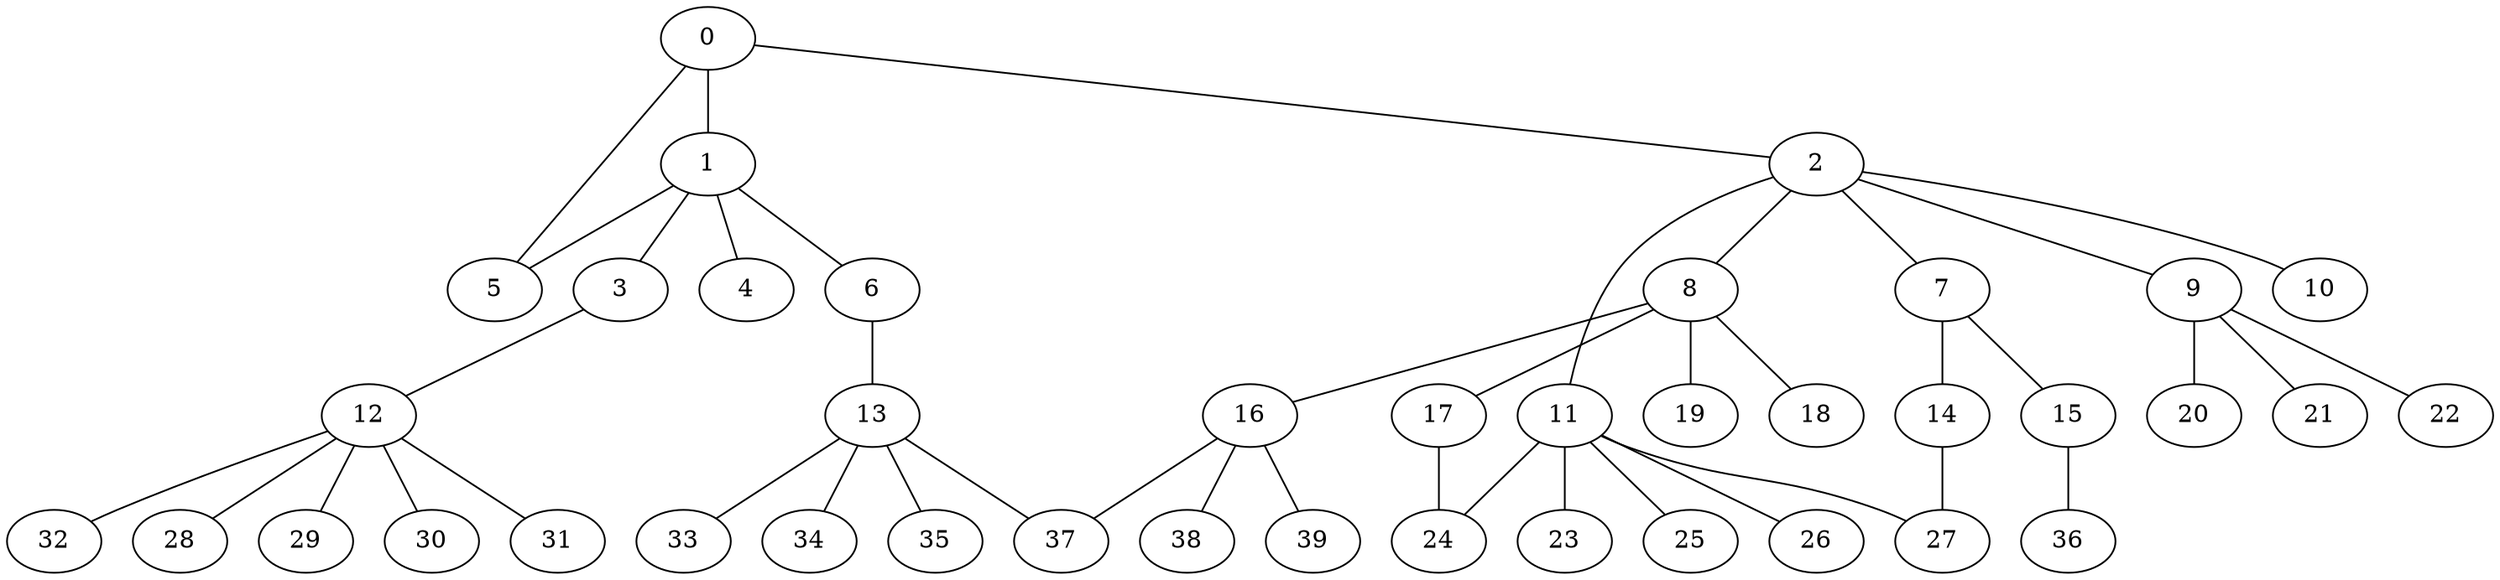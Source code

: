 
graph graphname {
    0 -- 1
0 -- 2
0 -- 5
1 -- 3
1 -- 4
1 -- 5
1 -- 6
2 -- 7
2 -- 8
2 -- 9
2 -- 10
2 -- 11
3 -- 12
6 -- 13
7 -- 14
7 -- 15
8 -- 16
8 -- 17
8 -- 19
8 -- 18
9 -- 20
9 -- 21
9 -- 22
11 -- 23
11 -- 24
11 -- 25
11 -- 26
11 -- 27
12 -- 32
12 -- 28
12 -- 29
12 -- 30
12 -- 31
13 -- 33
13 -- 34
13 -- 35
13 -- 37
14 -- 27
15 -- 36
16 -- 37
16 -- 38
16 -- 39
17 -- 24

}
